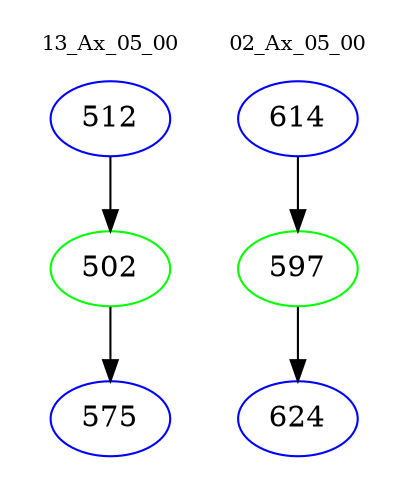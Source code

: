 digraph{
subgraph cluster_0 {
color = white
label = "13_Ax_05_00";
fontsize=10;
T0_512 [label="512", color="blue"]
T0_512 -> T0_502 [color="black"]
T0_502 [label="502", color="green"]
T0_502 -> T0_575 [color="black"]
T0_575 [label="575", color="blue"]
}
subgraph cluster_1 {
color = white
label = "02_Ax_05_00";
fontsize=10;
T1_614 [label="614", color="blue"]
T1_614 -> T1_597 [color="black"]
T1_597 [label="597", color="green"]
T1_597 -> T1_624 [color="black"]
T1_624 [label="624", color="blue"]
}
}
